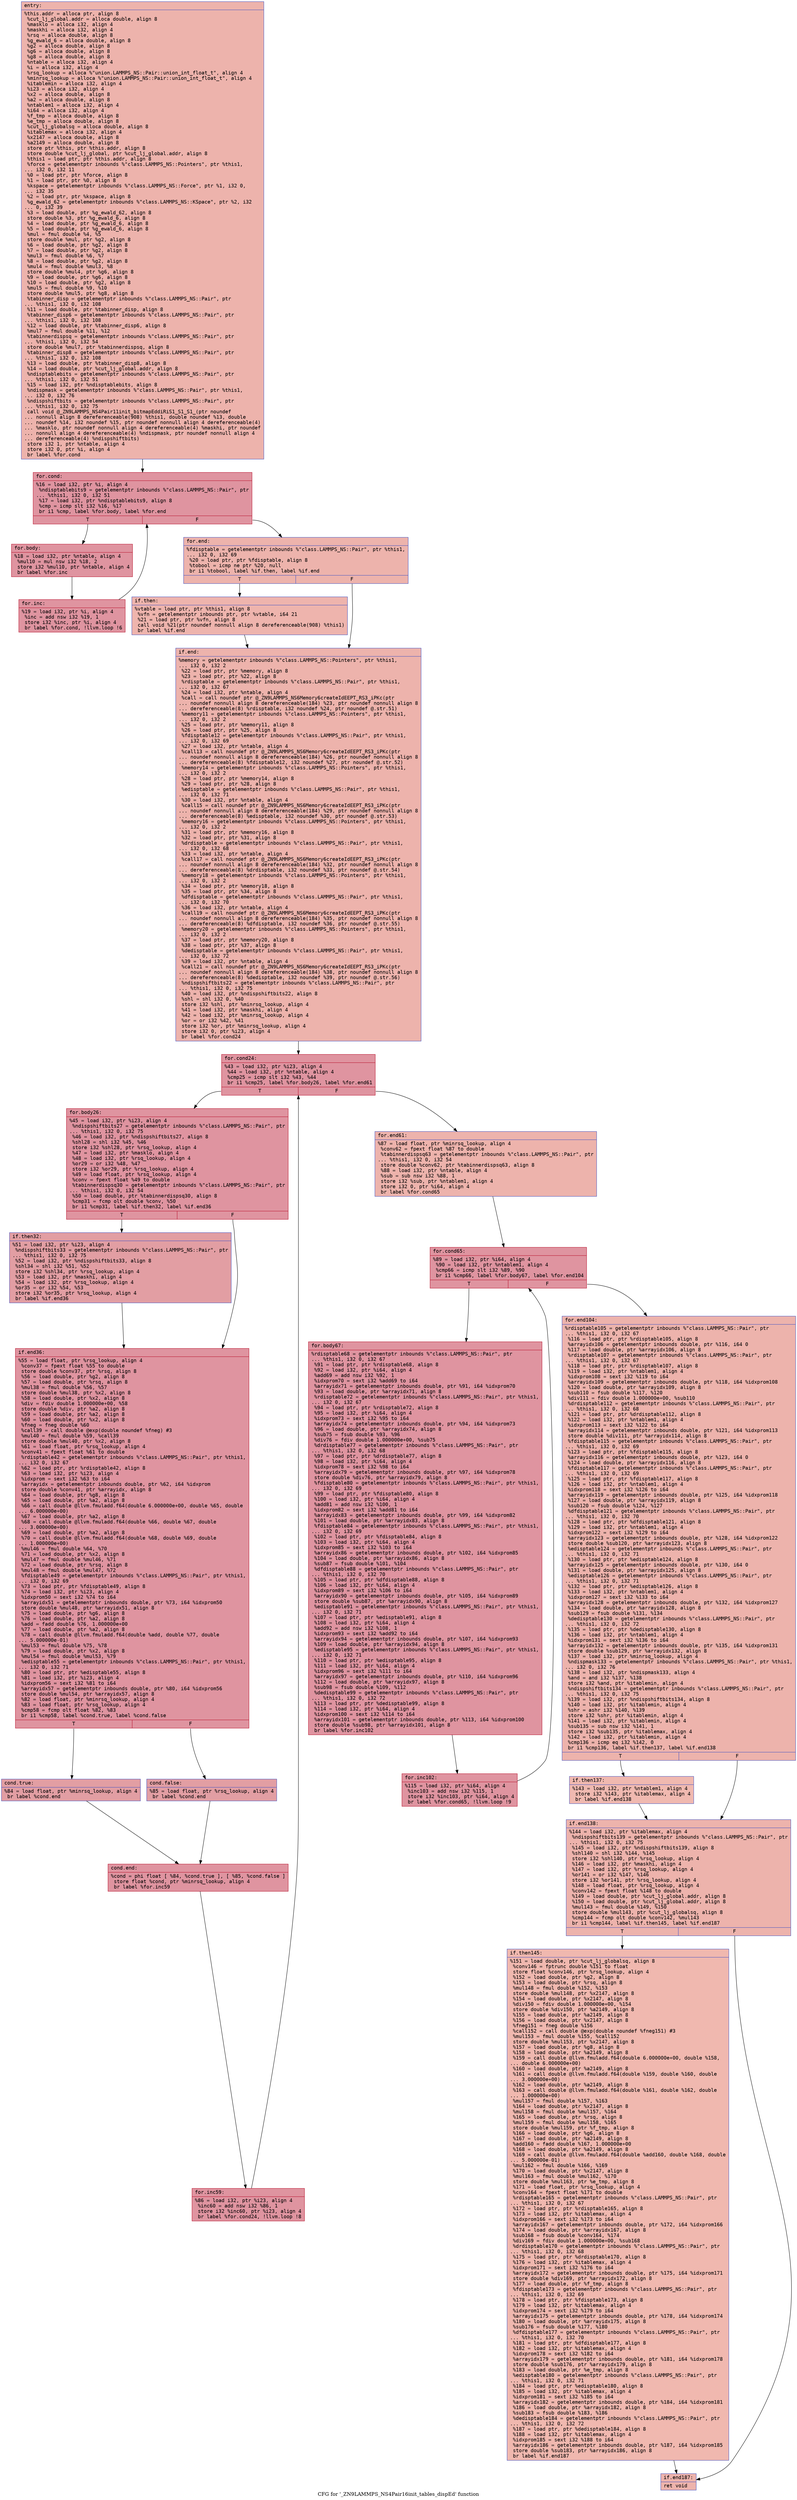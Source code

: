 digraph "CFG for '_ZN9LAMMPS_NS4Pair16init_tables_dispEd' function" {
	label="CFG for '_ZN9LAMMPS_NS4Pair16init_tables_dispEd' function";

	Node0x55f57326aa70 [shape=record,color="#3d50c3ff", style=filled, fillcolor="#d6524470" fontname="Courier",label="{entry:\l|  %this.addr = alloca ptr, align 8\l  %cut_lj_global.addr = alloca double, align 8\l  %masklo = alloca i32, align 4\l  %maskhi = alloca i32, align 4\l  %rsq = alloca double, align 8\l  %g_ewald_6 = alloca double, align 8\l  %g2 = alloca double, align 8\l  %g6 = alloca double, align 8\l  %g8 = alloca double, align 8\l  %ntable = alloca i32, align 4\l  %i = alloca i32, align 4\l  %rsq_lookup = alloca %\"union.LAMMPS_NS::Pair::union_int_float_t\", align 4\l  %minrsq_lookup = alloca %\"union.LAMMPS_NS::Pair::union_int_float_t\", align 4\l  %itablemin = alloca i32, align 4\l  %i23 = alloca i32, align 4\l  %x2 = alloca double, align 8\l  %a2 = alloca double, align 8\l  %ntablem1 = alloca i32, align 4\l  %i64 = alloca i32, align 4\l  %f_tmp = alloca double, align 8\l  %e_tmp = alloca double, align 8\l  %cut_lj_globalsq = alloca double, align 8\l  %itablemax = alloca i32, align 4\l  %x2147 = alloca double, align 8\l  %a2149 = alloca double, align 8\l  store ptr %this, ptr %this.addr, align 8\l  store double %cut_lj_global, ptr %cut_lj_global.addr, align 8\l  %this1 = load ptr, ptr %this.addr, align 8\l  %force = getelementptr inbounds %\"class.LAMMPS_NS::Pointers\", ptr %this1,\l... i32 0, i32 11\l  %0 = load ptr, ptr %force, align 8\l  %1 = load ptr, ptr %0, align 8\l  %kspace = getelementptr inbounds %\"class.LAMMPS_NS::Force\", ptr %1, i32 0,\l... i32 35\l  %2 = load ptr, ptr %kspace, align 8\l  %g_ewald_62 = getelementptr inbounds %\"class.LAMMPS_NS::KSpace\", ptr %2, i32\l... 0, i32 39\l  %3 = load double, ptr %g_ewald_62, align 8\l  store double %3, ptr %g_ewald_6, align 8\l  %4 = load double, ptr %g_ewald_6, align 8\l  %5 = load double, ptr %g_ewald_6, align 8\l  %mul = fmul double %4, %5\l  store double %mul, ptr %g2, align 8\l  %6 = load double, ptr %g2, align 8\l  %7 = load double, ptr %g2, align 8\l  %mul3 = fmul double %6, %7\l  %8 = load double, ptr %g2, align 8\l  %mul4 = fmul double %mul3, %8\l  store double %mul4, ptr %g6, align 8\l  %9 = load double, ptr %g6, align 8\l  %10 = load double, ptr %g2, align 8\l  %mul5 = fmul double %9, %10\l  store double %mul5, ptr %g8, align 8\l  %tabinner_disp = getelementptr inbounds %\"class.LAMMPS_NS::Pair\", ptr\l... %this1, i32 0, i32 108\l  %11 = load double, ptr %tabinner_disp, align 8\l  %tabinner_disp6 = getelementptr inbounds %\"class.LAMMPS_NS::Pair\", ptr\l... %this1, i32 0, i32 108\l  %12 = load double, ptr %tabinner_disp6, align 8\l  %mul7 = fmul double %11, %12\l  %tabinnerdispsq = getelementptr inbounds %\"class.LAMMPS_NS::Pair\", ptr\l... %this1, i32 0, i32 54\l  store double %mul7, ptr %tabinnerdispsq, align 8\l  %tabinner_disp8 = getelementptr inbounds %\"class.LAMMPS_NS::Pair\", ptr\l... %this1, i32 0, i32 108\l  %13 = load double, ptr %tabinner_disp8, align 8\l  %14 = load double, ptr %cut_lj_global.addr, align 8\l  %ndisptablebits = getelementptr inbounds %\"class.LAMMPS_NS::Pair\", ptr\l... %this1, i32 0, i32 51\l  %15 = load i32, ptr %ndisptablebits, align 8\l  %ndispmask = getelementptr inbounds %\"class.LAMMPS_NS::Pair\", ptr %this1,\l... i32 0, i32 76\l  %ndispshiftbits = getelementptr inbounds %\"class.LAMMPS_NS::Pair\", ptr\l... %this1, i32 0, i32 75\l  call void @_ZN9LAMMPS_NS4Pair11init_bitmapEddiRiS1_S1_S1_(ptr noundef\l... nonnull align 8 dereferenceable(908) %this1, double noundef %13, double\l... noundef %14, i32 noundef %15, ptr noundef nonnull align 4 dereferenceable(4)\l... %masklo, ptr noundef nonnull align 4 dereferenceable(4) %maskhi, ptr noundef\l... nonnull align 4 dereferenceable(4) %ndispmask, ptr noundef nonnull align 4\l... dereferenceable(4) %ndispshiftbits)\l  store i32 1, ptr %ntable, align 4\l  store i32 0, ptr %i, align 4\l  br label %for.cond\l}"];
	Node0x55f57326aa70 -> Node0x55f57326db10[tooltip="entry -> for.cond\nProbability 100.00%" ];
	Node0x55f57326db10 [shape=record,color="#b70d28ff", style=filled, fillcolor="#b70d2870" fontname="Courier",label="{for.cond:\l|  %16 = load i32, ptr %i, align 4\l  %ndisptablebits9 = getelementptr inbounds %\"class.LAMMPS_NS::Pair\", ptr\l... %this1, i32 0, i32 51\l  %17 = load i32, ptr %ndisptablebits9, align 8\l  %cmp = icmp slt i32 %16, %17\l  br i1 %cmp, label %for.body, label %for.end\l|{<s0>T|<s1>F}}"];
	Node0x55f57326db10:s0 -> Node0x55f57326ddc0[tooltip="for.cond -> for.body\nProbability 96.88%" ];
	Node0x55f57326db10:s1 -> Node0x55f57326de10[tooltip="for.cond -> for.end\nProbability 3.12%" ];
	Node0x55f57326ddc0 [shape=record,color="#b70d28ff", style=filled, fillcolor="#b70d2870" fontname="Courier",label="{for.body:\l|  %18 = load i32, ptr %ntable, align 4\l  %mul10 = mul nsw i32 %18, 2\l  store i32 %mul10, ptr %ntable, align 4\l  br label %for.inc\l}"];
	Node0x55f57326ddc0 -> Node0x55f57326bb80[tooltip="for.body -> for.inc\nProbability 100.00%" ];
	Node0x55f57326bb80 [shape=record,color="#b70d28ff", style=filled, fillcolor="#b70d2870" fontname="Courier",label="{for.inc:\l|  %19 = load i32, ptr %i, align 4\l  %inc = add nsw i32 %19, 1\l  store i32 %inc, ptr %i, align 4\l  br label %for.cond, !llvm.loop !6\l}"];
	Node0x55f57326bb80 -> Node0x55f57326db10[tooltip="for.inc -> for.cond\nProbability 100.00%" ];
	Node0x55f57326de10 [shape=record,color="#3d50c3ff", style=filled, fillcolor="#d6524470" fontname="Courier",label="{for.end:\l|  %fdisptable = getelementptr inbounds %\"class.LAMMPS_NS::Pair\", ptr %this1,\l... i32 0, i32 69\l  %20 = load ptr, ptr %fdisptable, align 8\l  %tobool = icmp ne ptr %20, null\l  br i1 %tobool, label %if.then, label %if.end\l|{<s0>T|<s1>F}}"];
	Node0x55f57326de10:s0 -> Node0x55f5731c5ba0[tooltip="for.end -> if.then\nProbability 62.50%" ];
	Node0x55f57326de10:s1 -> Node0x55f57326e970[tooltip="for.end -> if.end\nProbability 37.50%" ];
	Node0x55f5731c5ba0 [shape=record,color="#3d50c3ff", style=filled, fillcolor="#d8564670" fontname="Courier",label="{if.then:\l|  %vtable = load ptr, ptr %this1, align 8\l  %vfn = getelementptr inbounds ptr, ptr %vtable, i64 21\l  %21 = load ptr, ptr %vfn, align 8\l  call void %21(ptr noundef nonnull align 8 dereferenceable(908) %this1)\l  br label %if.end\l}"];
	Node0x55f5731c5ba0 -> Node0x55f57326e970[tooltip="if.then -> if.end\nProbability 100.00%" ];
	Node0x55f57326e970 [shape=record,color="#3d50c3ff", style=filled, fillcolor="#d6524470" fontname="Courier",label="{if.end:\l|  %memory = getelementptr inbounds %\"class.LAMMPS_NS::Pointers\", ptr %this1,\l... i32 0, i32 2\l  %22 = load ptr, ptr %memory, align 8\l  %23 = load ptr, ptr %22, align 8\l  %rdisptable = getelementptr inbounds %\"class.LAMMPS_NS::Pair\", ptr %this1,\l... i32 0, i32 67\l  %24 = load i32, ptr %ntable, align 4\l  %call = call noundef ptr @_ZN9LAMMPS_NS6Memory6createIdEEPT_RS3_iPKc(ptr\l... noundef nonnull align 8 dereferenceable(184) %23, ptr noundef nonnull align 8\l... dereferenceable(8) %rdisptable, i32 noundef %24, ptr noundef @.str.51)\l  %memory11 = getelementptr inbounds %\"class.LAMMPS_NS::Pointers\", ptr %this1,\l... i32 0, i32 2\l  %25 = load ptr, ptr %memory11, align 8\l  %26 = load ptr, ptr %25, align 8\l  %fdisptable12 = getelementptr inbounds %\"class.LAMMPS_NS::Pair\", ptr %this1,\l... i32 0, i32 69\l  %27 = load i32, ptr %ntable, align 4\l  %call13 = call noundef ptr @_ZN9LAMMPS_NS6Memory6createIdEEPT_RS3_iPKc(ptr\l... noundef nonnull align 8 dereferenceable(184) %26, ptr noundef nonnull align 8\l... dereferenceable(8) %fdisptable12, i32 noundef %27, ptr noundef @.str.52)\l  %memory14 = getelementptr inbounds %\"class.LAMMPS_NS::Pointers\", ptr %this1,\l... i32 0, i32 2\l  %28 = load ptr, ptr %memory14, align 8\l  %29 = load ptr, ptr %28, align 8\l  %edisptable = getelementptr inbounds %\"class.LAMMPS_NS::Pair\", ptr %this1,\l... i32 0, i32 71\l  %30 = load i32, ptr %ntable, align 4\l  %call15 = call noundef ptr @_ZN9LAMMPS_NS6Memory6createIdEEPT_RS3_iPKc(ptr\l... noundef nonnull align 8 dereferenceable(184) %29, ptr noundef nonnull align 8\l... dereferenceable(8) %edisptable, i32 noundef %30, ptr noundef @.str.53)\l  %memory16 = getelementptr inbounds %\"class.LAMMPS_NS::Pointers\", ptr %this1,\l... i32 0, i32 2\l  %31 = load ptr, ptr %memory16, align 8\l  %32 = load ptr, ptr %31, align 8\l  %drdisptable = getelementptr inbounds %\"class.LAMMPS_NS::Pair\", ptr %this1,\l... i32 0, i32 68\l  %33 = load i32, ptr %ntable, align 4\l  %call17 = call noundef ptr @_ZN9LAMMPS_NS6Memory6createIdEEPT_RS3_iPKc(ptr\l... noundef nonnull align 8 dereferenceable(184) %32, ptr noundef nonnull align 8\l... dereferenceable(8) %drdisptable, i32 noundef %33, ptr noundef @.str.54)\l  %memory18 = getelementptr inbounds %\"class.LAMMPS_NS::Pointers\", ptr %this1,\l... i32 0, i32 2\l  %34 = load ptr, ptr %memory18, align 8\l  %35 = load ptr, ptr %34, align 8\l  %dfdisptable = getelementptr inbounds %\"class.LAMMPS_NS::Pair\", ptr %this1,\l... i32 0, i32 70\l  %36 = load i32, ptr %ntable, align 4\l  %call19 = call noundef ptr @_ZN9LAMMPS_NS6Memory6createIdEEPT_RS3_iPKc(ptr\l... noundef nonnull align 8 dereferenceable(184) %35, ptr noundef nonnull align 8\l... dereferenceable(8) %dfdisptable, i32 noundef %36, ptr noundef @.str.55)\l  %memory20 = getelementptr inbounds %\"class.LAMMPS_NS::Pointers\", ptr %this1,\l... i32 0, i32 2\l  %37 = load ptr, ptr %memory20, align 8\l  %38 = load ptr, ptr %37, align 8\l  %dedisptable = getelementptr inbounds %\"class.LAMMPS_NS::Pair\", ptr %this1,\l... i32 0, i32 72\l  %39 = load i32, ptr %ntable, align 4\l  %call21 = call noundef ptr @_ZN9LAMMPS_NS6Memory6createIdEEPT_RS3_iPKc(ptr\l... noundef nonnull align 8 dereferenceable(184) %38, ptr noundef nonnull align 8\l... dereferenceable(8) %dedisptable, i32 noundef %39, ptr noundef @.str.56)\l  %ndispshiftbits22 = getelementptr inbounds %\"class.LAMMPS_NS::Pair\", ptr\l... %this1, i32 0, i32 75\l  %40 = load i32, ptr %ndispshiftbits22, align 8\l  %shl = shl i32 0, %40\l  store i32 %shl, ptr %minrsq_lookup, align 4\l  %41 = load i32, ptr %maskhi, align 4\l  %42 = load i32, ptr %minrsq_lookup, align 4\l  %or = or i32 %42, %41\l  store i32 %or, ptr %minrsq_lookup, align 4\l  store i32 0, ptr %i23, align 4\l  br label %for.cond24\l}"];
	Node0x55f57326e970 -> Node0x55f573271190[tooltip="if.end -> for.cond24\nProbability 100.00%" ];
	Node0x55f573271190 [shape=record,color="#b70d28ff", style=filled, fillcolor="#b70d2870" fontname="Courier",label="{for.cond24:\l|  %43 = load i32, ptr %i23, align 4\l  %44 = load i32, ptr %ntable, align 4\l  %cmp25 = icmp slt i32 %43, %44\l  br i1 %cmp25, label %for.body26, label %for.end61\l|{<s0>T|<s1>F}}"];
	Node0x55f573271190:s0 -> Node0x55f573271400[tooltip="for.cond24 -> for.body26\nProbability 96.88%" ];
	Node0x55f573271190:s1 -> Node0x55f573271450[tooltip="for.cond24 -> for.end61\nProbability 3.12%" ];
	Node0x55f573271400 [shape=record,color="#b70d28ff", style=filled, fillcolor="#b70d2870" fontname="Courier",label="{for.body26:\l|  %45 = load i32, ptr %i23, align 4\l  %ndispshiftbits27 = getelementptr inbounds %\"class.LAMMPS_NS::Pair\", ptr\l... %this1, i32 0, i32 75\l  %46 = load i32, ptr %ndispshiftbits27, align 8\l  %shl28 = shl i32 %45, %46\l  store i32 %shl28, ptr %rsq_lookup, align 4\l  %47 = load i32, ptr %masklo, align 4\l  %48 = load i32, ptr %rsq_lookup, align 4\l  %or29 = or i32 %48, %47\l  store i32 %or29, ptr %rsq_lookup, align 4\l  %49 = load float, ptr %rsq_lookup, align 4\l  %conv = fpext float %49 to double\l  %tabinnerdispsq30 = getelementptr inbounds %\"class.LAMMPS_NS::Pair\", ptr\l... %this1, i32 0, i32 54\l  %50 = load double, ptr %tabinnerdispsq30, align 8\l  %cmp31 = fcmp olt double %conv, %50\l  br i1 %cmp31, label %if.then32, label %if.end36\l|{<s0>T|<s1>F}}"];
	Node0x55f573271400:s0 -> Node0x55f5732726b0[tooltip="for.body26 -> if.then32\nProbability 50.00%" ];
	Node0x55f573271400:s1 -> Node0x55f573272700[tooltip="for.body26 -> if.end36\nProbability 50.00%" ];
	Node0x55f5732726b0 [shape=record,color="#3d50c3ff", style=filled, fillcolor="#be242e70" fontname="Courier",label="{if.then32:\l|  %51 = load i32, ptr %i23, align 4\l  %ndispshiftbits33 = getelementptr inbounds %\"class.LAMMPS_NS::Pair\", ptr\l... %this1, i32 0, i32 75\l  %52 = load i32, ptr %ndispshiftbits33, align 8\l  %shl34 = shl i32 %51, %52\l  store i32 %shl34, ptr %rsq_lookup, align 4\l  %53 = load i32, ptr %maskhi, align 4\l  %54 = load i32, ptr %rsq_lookup, align 4\l  %or35 = or i32 %54, %53\l  store i32 %or35, ptr %rsq_lookup, align 4\l  br label %if.end36\l}"];
	Node0x55f5732726b0 -> Node0x55f573272700[tooltip="if.then32 -> if.end36\nProbability 100.00%" ];
	Node0x55f573272700 [shape=record,color="#b70d28ff", style=filled, fillcolor="#b70d2870" fontname="Courier",label="{if.end36:\l|  %55 = load float, ptr %rsq_lookup, align 4\l  %conv37 = fpext float %55 to double\l  store double %conv37, ptr %rsq, align 8\l  %56 = load double, ptr %g2, align 8\l  %57 = load double, ptr %rsq, align 8\l  %mul38 = fmul double %56, %57\l  store double %mul38, ptr %x2, align 8\l  %58 = load double, ptr %x2, align 8\l  %div = fdiv double 1.000000e+00, %58\l  store double %div, ptr %a2, align 8\l  %59 = load double, ptr %a2, align 8\l  %60 = load double, ptr %x2, align 8\l  %fneg = fneg double %60\l  %call39 = call double @exp(double noundef %fneg) #3\l  %mul40 = fmul double %59, %call39\l  store double %mul40, ptr %x2, align 8\l  %61 = load float, ptr %rsq_lookup, align 4\l  %conv41 = fpext float %61 to double\l  %rdisptable42 = getelementptr inbounds %\"class.LAMMPS_NS::Pair\", ptr %this1,\l... i32 0, i32 67\l  %62 = load ptr, ptr %rdisptable42, align 8\l  %63 = load i32, ptr %i23, align 4\l  %idxprom = sext i32 %63 to i64\l  %arrayidx = getelementptr inbounds double, ptr %62, i64 %idxprom\l  store double %conv41, ptr %arrayidx, align 8\l  %64 = load double, ptr %g8, align 8\l  %65 = load double, ptr %a2, align 8\l  %66 = call double @llvm.fmuladd.f64(double 6.000000e+00, double %65, double\l... 6.000000e+00)\l  %67 = load double, ptr %a2, align 8\l  %68 = call double @llvm.fmuladd.f64(double %66, double %67, double\l... 3.000000e+00)\l  %69 = load double, ptr %a2, align 8\l  %70 = call double @llvm.fmuladd.f64(double %68, double %69, double\l... 1.000000e+00)\l  %mul46 = fmul double %64, %70\l  %71 = load double, ptr %x2, align 8\l  %mul47 = fmul double %mul46, %71\l  %72 = load double, ptr %rsq, align 8\l  %mul48 = fmul double %mul47, %72\l  %fdisptable49 = getelementptr inbounds %\"class.LAMMPS_NS::Pair\", ptr %this1,\l... i32 0, i32 69\l  %73 = load ptr, ptr %fdisptable49, align 8\l  %74 = load i32, ptr %i23, align 4\l  %idxprom50 = sext i32 %74 to i64\l  %arrayidx51 = getelementptr inbounds double, ptr %73, i64 %idxprom50\l  store double %mul48, ptr %arrayidx51, align 8\l  %75 = load double, ptr %g6, align 8\l  %76 = load double, ptr %a2, align 8\l  %add = fadd double %76, 1.000000e+00\l  %77 = load double, ptr %a2, align 8\l  %78 = call double @llvm.fmuladd.f64(double %add, double %77, double\l... 5.000000e-01)\l  %mul53 = fmul double %75, %78\l  %79 = load double, ptr %x2, align 8\l  %mul54 = fmul double %mul53, %79\l  %edisptable55 = getelementptr inbounds %\"class.LAMMPS_NS::Pair\", ptr %this1,\l... i32 0, i32 71\l  %80 = load ptr, ptr %edisptable55, align 8\l  %81 = load i32, ptr %i23, align 4\l  %idxprom56 = sext i32 %81 to i64\l  %arrayidx57 = getelementptr inbounds double, ptr %80, i64 %idxprom56\l  store double %mul54, ptr %arrayidx57, align 8\l  %82 = load float, ptr %minrsq_lookup, align 4\l  %83 = load float, ptr %rsq_lookup, align 4\l  %cmp58 = fcmp olt float %82, %83\l  br i1 %cmp58, label %cond.true, label %cond.false\l|{<s0>T|<s1>F}}"];
	Node0x55f573272700:s0 -> Node0x55f573275880[tooltip="if.end36 -> cond.true\nProbability 50.00%" ];
	Node0x55f573272700:s1 -> Node0x55f573275900[tooltip="if.end36 -> cond.false\nProbability 50.00%" ];
	Node0x55f573275880 [shape=record,color="#3d50c3ff", style=filled, fillcolor="#be242e70" fontname="Courier",label="{cond.true:\l|  %84 = load float, ptr %minrsq_lookup, align 4\l  br label %cond.end\l}"];
	Node0x55f573275880 -> Node0x55f573275ab0[tooltip="cond.true -> cond.end\nProbability 100.00%" ];
	Node0x55f573275900 [shape=record,color="#3d50c3ff", style=filled, fillcolor="#be242e70" fontname="Courier",label="{cond.false:\l|  %85 = load float, ptr %rsq_lookup, align 4\l  br label %cond.end\l}"];
	Node0x55f573275900 -> Node0x55f573275ab0[tooltip="cond.false -> cond.end\nProbability 100.00%" ];
	Node0x55f573275ab0 [shape=record,color="#b70d28ff", style=filled, fillcolor="#b70d2870" fontname="Courier",label="{cond.end:\l|  %cond = phi float [ %84, %cond.true ], [ %85, %cond.false ]\l  store float %cond, ptr %minrsq_lookup, align 4\l  br label %for.inc59\l}"];
	Node0x55f573275ab0 -> Node0x55f573275d50[tooltip="cond.end -> for.inc59\nProbability 100.00%" ];
	Node0x55f573275d50 [shape=record,color="#b70d28ff", style=filled, fillcolor="#b70d2870" fontname="Courier",label="{for.inc59:\l|  %86 = load i32, ptr %i23, align 4\l  %inc60 = add nsw i32 %86, 1\l  store i32 %inc60, ptr %i23, align 4\l  br label %for.cond24, !llvm.loop !8\l}"];
	Node0x55f573275d50 -> Node0x55f573271190[tooltip="for.inc59 -> for.cond24\nProbability 100.00%" ];
	Node0x55f573271450 [shape=record,color="#3d50c3ff", style=filled, fillcolor="#d6524470" fontname="Courier",label="{for.end61:\l|  %87 = load float, ptr %minrsq_lookup, align 4\l  %conv62 = fpext float %87 to double\l  %tabinnerdispsq63 = getelementptr inbounds %\"class.LAMMPS_NS::Pair\", ptr\l... %this1, i32 0, i32 54\l  store double %conv62, ptr %tabinnerdispsq63, align 8\l  %88 = load i32, ptr %ntable, align 4\l  %sub = sub nsw i32 %88, 1\l  store i32 %sub, ptr %ntablem1, align 4\l  store i32 0, ptr %i64, align 4\l  br label %for.cond65\l}"];
	Node0x55f573271450 -> Node0x55f573276770[tooltip="for.end61 -> for.cond65\nProbability 100.00%" ];
	Node0x55f573276770 [shape=record,color="#b70d28ff", style=filled, fillcolor="#b70d2870" fontname="Courier",label="{for.cond65:\l|  %89 = load i32, ptr %i64, align 4\l  %90 = load i32, ptr %ntablem1, align 4\l  %cmp66 = icmp slt i32 %89, %90\l  br i1 %cmp66, label %for.body67, label %for.end104\l|{<s0>T|<s1>F}}"];
	Node0x55f573276770:s0 -> Node0x55f5732769e0[tooltip="for.cond65 -> for.body67\nProbability 96.88%" ];
	Node0x55f573276770:s1 -> Node0x55f573276a30[tooltip="for.cond65 -> for.end104\nProbability 3.12%" ];
	Node0x55f5732769e0 [shape=record,color="#b70d28ff", style=filled, fillcolor="#b70d2870" fontname="Courier",label="{for.body67:\l|  %rdisptable68 = getelementptr inbounds %\"class.LAMMPS_NS::Pair\", ptr\l... %this1, i32 0, i32 67\l  %91 = load ptr, ptr %rdisptable68, align 8\l  %92 = load i32, ptr %i64, align 4\l  %add69 = add nsw i32 %92, 1\l  %idxprom70 = sext i32 %add69 to i64\l  %arrayidx71 = getelementptr inbounds double, ptr %91, i64 %idxprom70\l  %93 = load double, ptr %arrayidx71, align 8\l  %rdisptable72 = getelementptr inbounds %\"class.LAMMPS_NS::Pair\", ptr %this1,\l... i32 0, i32 67\l  %94 = load ptr, ptr %rdisptable72, align 8\l  %95 = load i32, ptr %i64, align 4\l  %idxprom73 = sext i32 %95 to i64\l  %arrayidx74 = getelementptr inbounds double, ptr %94, i64 %idxprom73\l  %96 = load double, ptr %arrayidx74, align 8\l  %sub75 = fsub double %93, %96\l  %div76 = fdiv double 1.000000e+00, %sub75\l  %drdisptable77 = getelementptr inbounds %\"class.LAMMPS_NS::Pair\", ptr\l... %this1, i32 0, i32 68\l  %97 = load ptr, ptr %drdisptable77, align 8\l  %98 = load i32, ptr %i64, align 4\l  %idxprom78 = sext i32 %98 to i64\l  %arrayidx79 = getelementptr inbounds double, ptr %97, i64 %idxprom78\l  store double %div76, ptr %arrayidx79, align 8\l  %fdisptable80 = getelementptr inbounds %\"class.LAMMPS_NS::Pair\", ptr %this1,\l... i32 0, i32 69\l  %99 = load ptr, ptr %fdisptable80, align 8\l  %100 = load i32, ptr %i64, align 4\l  %add81 = add nsw i32 %100, 1\l  %idxprom82 = sext i32 %add81 to i64\l  %arrayidx83 = getelementptr inbounds double, ptr %99, i64 %idxprom82\l  %101 = load double, ptr %arrayidx83, align 8\l  %fdisptable84 = getelementptr inbounds %\"class.LAMMPS_NS::Pair\", ptr %this1,\l... i32 0, i32 69\l  %102 = load ptr, ptr %fdisptable84, align 8\l  %103 = load i32, ptr %i64, align 4\l  %idxprom85 = sext i32 %103 to i64\l  %arrayidx86 = getelementptr inbounds double, ptr %102, i64 %idxprom85\l  %104 = load double, ptr %arrayidx86, align 8\l  %sub87 = fsub double %101, %104\l  %dfdisptable88 = getelementptr inbounds %\"class.LAMMPS_NS::Pair\", ptr\l... %this1, i32 0, i32 70\l  %105 = load ptr, ptr %dfdisptable88, align 8\l  %106 = load i32, ptr %i64, align 4\l  %idxprom89 = sext i32 %106 to i64\l  %arrayidx90 = getelementptr inbounds double, ptr %105, i64 %idxprom89\l  store double %sub87, ptr %arrayidx90, align 8\l  %edisptable91 = getelementptr inbounds %\"class.LAMMPS_NS::Pair\", ptr %this1,\l... i32 0, i32 71\l  %107 = load ptr, ptr %edisptable91, align 8\l  %108 = load i32, ptr %i64, align 4\l  %add92 = add nsw i32 %108, 1\l  %idxprom93 = sext i32 %add92 to i64\l  %arrayidx94 = getelementptr inbounds double, ptr %107, i64 %idxprom93\l  %109 = load double, ptr %arrayidx94, align 8\l  %edisptable95 = getelementptr inbounds %\"class.LAMMPS_NS::Pair\", ptr %this1,\l... i32 0, i32 71\l  %110 = load ptr, ptr %edisptable95, align 8\l  %111 = load i32, ptr %i64, align 4\l  %idxprom96 = sext i32 %111 to i64\l  %arrayidx97 = getelementptr inbounds double, ptr %110, i64 %idxprom96\l  %112 = load double, ptr %arrayidx97, align 8\l  %sub98 = fsub double %109, %112\l  %dedisptable99 = getelementptr inbounds %\"class.LAMMPS_NS::Pair\", ptr\l... %this1, i32 0, i32 72\l  %113 = load ptr, ptr %dedisptable99, align 8\l  %114 = load i32, ptr %i64, align 4\l  %idxprom100 = sext i32 %114 to i64\l  %arrayidx101 = getelementptr inbounds double, ptr %113, i64 %idxprom100\l  store double %sub98, ptr %arrayidx101, align 8\l  br label %for.inc102\l}"];
	Node0x55f5732769e0 -> Node0x55f573279b40[tooltip="for.body67 -> for.inc102\nProbability 100.00%" ];
	Node0x55f573279b40 [shape=record,color="#b70d28ff", style=filled, fillcolor="#b70d2870" fontname="Courier",label="{for.inc102:\l|  %115 = load i32, ptr %i64, align 4\l  %inc103 = add nsw i32 %115, 1\l  store i32 %inc103, ptr %i64, align 4\l  br label %for.cond65, !llvm.loop !9\l}"];
	Node0x55f573279b40 -> Node0x55f573276770[tooltip="for.inc102 -> for.cond65\nProbability 100.00%" ];
	Node0x55f573276a30 [shape=record,color="#3d50c3ff", style=filled, fillcolor="#d6524470" fontname="Courier",label="{for.end104:\l|  %rdisptable105 = getelementptr inbounds %\"class.LAMMPS_NS::Pair\", ptr\l... %this1, i32 0, i32 67\l  %116 = load ptr, ptr %rdisptable105, align 8\l  %arrayidx106 = getelementptr inbounds double, ptr %116, i64 0\l  %117 = load double, ptr %arrayidx106, align 8\l  %rdisptable107 = getelementptr inbounds %\"class.LAMMPS_NS::Pair\", ptr\l... %this1, i32 0, i32 67\l  %118 = load ptr, ptr %rdisptable107, align 8\l  %119 = load i32, ptr %ntablem1, align 4\l  %idxprom108 = sext i32 %119 to i64\l  %arrayidx109 = getelementptr inbounds double, ptr %118, i64 %idxprom108\l  %120 = load double, ptr %arrayidx109, align 8\l  %sub110 = fsub double %117, %120\l  %div111 = fdiv double 1.000000e+00, %sub110\l  %drdisptable112 = getelementptr inbounds %\"class.LAMMPS_NS::Pair\", ptr\l... %this1, i32 0, i32 68\l  %121 = load ptr, ptr %drdisptable112, align 8\l  %122 = load i32, ptr %ntablem1, align 4\l  %idxprom113 = sext i32 %122 to i64\l  %arrayidx114 = getelementptr inbounds double, ptr %121, i64 %idxprom113\l  store double %div111, ptr %arrayidx114, align 8\l  %fdisptable115 = getelementptr inbounds %\"class.LAMMPS_NS::Pair\", ptr\l... %this1, i32 0, i32 69\l  %123 = load ptr, ptr %fdisptable115, align 8\l  %arrayidx116 = getelementptr inbounds double, ptr %123, i64 0\l  %124 = load double, ptr %arrayidx116, align 8\l  %fdisptable117 = getelementptr inbounds %\"class.LAMMPS_NS::Pair\", ptr\l... %this1, i32 0, i32 69\l  %125 = load ptr, ptr %fdisptable117, align 8\l  %126 = load i32, ptr %ntablem1, align 4\l  %idxprom118 = sext i32 %126 to i64\l  %arrayidx119 = getelementptr inbounds double, ptr %125, i64 %idxprom118\l  %127 = load double, ptr %arrayidx119, align 8\l  %sub120 = fsub double %124, %127\l  %dfdisptable121 = getelementptr inbounds %\"class.LAMMPS_NS::Pair\", ptr\l... %this1, i32 0, i32 70\l  %128 = load ptr, ptr %dfdisptable121, align 8\l  %129 = load i32, ptr %ntablem1, align 4\l  %idxprom122 = sext i32 %129 to i64\l  %arrayidx123 = getelementptr inbounds double, ptr %128, i64 %idxprom122\l  store double %sub120, ptr %arrayidx123, align 8\l  %edisptable124 = getelementptr inbounds %\"class.LAMMPS_NS::Pair\", ptr\l... %this1, i32 0, i32 71\l  %130 = load ptr, ptr %edisptable124, align 8\l  %arrayidx125 = getelementptr inbounds double, ptr %130, i64 0\l  %131 = load double, ptr %arrayidx125, align 8\l  %edisptable126 = getelementptr inbounds %\"class.LAMMPS_NS::Pair\", ptr\l... %this1, i32 0, i32 71\l  %132 = load ptr, ptr %edisptable126, align 8\l  %133 = load i32, ptr %ntablem1, align 4\l  %idxprom127 = sext i32 %133 to i64\l  %arrayidx128 = getelementptr inbounds double, ptr %132, i64 %idxprom127\l  %134 = load double, ptr %arrayidx128, align 8\l  %sub129 = fsub double %131, %134\l  %dedisptable130 = getelementptr inbounds %\"class.LAMMPS_NS::Pair\", ptr\l... %this1, i32 0, i32 72\l  %135 = load ptr, ptr %dedisptable130, align 8\l  %136 = load i32, ptr %ntablem1, align 4\l  %idxprom131 = sext i32 %136 to i64\l  %arrayidx132 = getelementptr inbounds double, ptr %135, i64 %idxprom131\l  store double %sub129, ptr %arrayidx132, align 8\l  %137 = load i32, ptr %minrsq_lookup, align 4\l  %ndispmask133 = getelementptr inbounds %\"class.LAMMPS_NS::Pair\", ptr %this1,\l... i32 0, i32 76\l  %138 = load i32, ptr %ndispmask133, align 4\l  %and = and i32 %137, %138\l  store i32 %and, ptr %itablemin, align 4\l  %ndispshiftbits134 = getelementptr inbounds %\"class.LAMMPS_NS::Pair\", ptr\l... %this1, i32 0, i32 75\l  %139 = load i32, ptr %ndispshiftbits134, align 8\l  %140 = load i32, ptr %itablemin, align 4\l  %shr = ashr i32 %140, %139\l  store i32 %shr, ptr %itablemin, align 4\l  %141 = load i32, ptr %itablemin, align 4\l  %sub135 = sub nsw i32 %141, 1\l  store i32 %sub135, ptr %itablemax, align 4\l  %142 = load i32, ptr %itablemin, align 4\l  %cmp136 = icmp eq i32 %142, 0\l  br i1 %cmp136, label %if.then137, label %if.end138\l|{<s0>T|<s1>F}}"];
	Node0x55f573276a30:s0 -> Node0x55f573273f10[tooltip="for.end104 -> if.then137\nProbability 37.50%" ];
	Node0x55f573276a30:s1 -> Node0x55f573273f60[tooltip="for.end104 -> if.end138\nProbability 62.50%" ];
	Node0x55f573273f10 [shape=record,color="#3d50c3ff", style=filled, fillcolor="#de614d70" fontname="Courier",label="{if.then137:\l|  %143 = load i32, ptr %ntablem1, align 4\l  store i32 %143, ptr %itablemax, align 4\l  br label %if.end138\l}"];
	Node0x55f573273f10 -> Node0x55f573273f60[tooltip="if.then137 -> if.end138\nProbability 100.00%" ];
	Node0x55f573273f60 [shape=record,color="#3d50c3ff", style=filled, fillcolor="#d6524470" fontname="Courier",label="{if.end138:\l|  %144 = load i32, ptr %itablemax, align 4\l  %ndispshiftbits139 = getelementptr inbounds %\"class.LAMMPS_NS::Pair\", ptr\l... %this1, i32 0, i32 75\l  %145 = load i32, ptr %ndispshiftbits139, align 8\l  %shl140 = shl i32 %144, %145\l  store i32 %shl140, ptr %rsq_lookup, align 4\l  %146 = load i32, ptr %maskhi, align 4\l  %147 = load i32, ptr %rsq_lookup, align 4\l  %or141 = or i32 %147, %146\l  store i32 %or141, ptr %rsq_lookup, align 4\l  %148 = load float, ptr %rsq_lookup, align 4\l  %conv142 = fpext float %148 to double\l  %149 = load double, ptr %cut_lj_global.addr, align 8\l  %150 = load double, ptr %cut_lj_global.addr, align 8\l  %mul143 = fmul double %149, %150\l  store double %mul143, ptr %cut_lj_globalsq, align 8\l  %cmp144 = fcmp olt double %conv142, %mul143\l  br i1 %cmp144, label %if.then145, label %if.end187\l|{<s0>T|<s1>F}}"];
	Node0x55f573273f60:s0 -> Node0x55f57327e550[tooltip="if.end138 -> if.then145\nProbability 50.00%" ];
	Node0x55f573273f60:s1 -> Node0x55f57327e5a0[tooltip="if.end138 -> if.end187\nProbability 50.00%" ];
	Node0x55f57327e550 [shape=record,color="#3d50c3ff", style=filled, fillcolor="#dc5d4a70" fontname="Courier",label="{if.then145:\l|  %151 = load double, ptr %cut_lj_globalsq, align 8\l  %conv146 = fptrunc double %151 to float\l  store float %conv146, ptr %rsq_lookup, align 4\l  %152 = load double, ptr %g2, align 8\l  %153 = load double, ptr %rsq, align 8\l  %mul148 = fmul double %152, %153\l  store double %mul148, ptr %x2147, align 8\l  %154 = load double, ptr %x2147, align 8\l  %div150 = fdiv double 1.000000e+00, %154\l  store double %div150, ptr %a2149, align 8\l  %155 = load double, ptr %a2149, align 8\l  %156 = load double, ptr %x2147, align 8\l  %fneg151 = fneg double %156\l  %call152 = call double @exp(double noundef %fneg151) #3\l  %mul153 = fmul double %155, %call152\l  store double %mul153, ptr %x2147, align 8\l  %157 = load double, ptr %g8, align 8\l  %158 = load double, ptr %a2149, align 8\l  %159 = call double @llvm.fmuladd.f64(double 6.000000e+00, double %158,\l... double 6.000000e+00)\l  %160 = load double, ptr %a2149, align 8\l  %161 = call double @llvm.fmuladd.f64(double %159, double %160, double\l... 3.000000e+00)\l  %162 = load double, ptr %a2149, align 8\l  %163 = call double @llvm.fmuladd.f64(double %161, double %162, double\l... 1.000000e+00)\l  %mul157 = fmul double %157, %163\l  %164 = load double, ptr %x2147, align 8\l  %mul158 = fmul double %mul157, %164\l  %165 = load double, ptr %rsq, align 8\l  %mul159 = fmul double %mul158, %165\l  store double %mul159, ptr %f_tmp, align 8\l  %166 = load double, ptr %g6, align 8\l  %167 = load double, ptr %a2149, align 8\l  %add160 = fadd double %167, 1.000000e+00\l  %168 = load double, ptr %a2149, align 8\l  %169 = call double @llvm.fmuladd.f64(double %add160, double %168, double\l... 5.000000e-01)\l  %mul162 = fmul double %166, %169\l  %170 = load double, ptr %x2147, align 8\l  %mul163 = fmul double %mul162, %170\l  store double %mul163, ptr %e_tmp, align 8\l  %171 = load float, ptr %rsq_lookup, align 4\l  %conv164 = fpext float %171 to double\l  %rdisptable165 = getelementptr inbounds %\"class.LAMMPS_NS::Pair\", ptr\l... %this1, i32 0, i32 67\l  %172 = load ptr, ptr %rdisptable165, align 8\l  %173 = load i32, ptr %itablemax, align 4\l  %idxprom166 = sext i32 %173 to i64\l  %arrayidx167 = getelementptr inbounds double, ptr %172, i64 %idxprom166\l  %174 = load double, ptr %arrayidx167, align 8\l  %sub168 = fsub double %conv164, %174\l  %div169 = fdiv double 1.000000e+00, %sub168\l  %drdisptable170 = getelementptr inbounds %\"class.LAMMPS_NS::Pair\", ptr\l... %this1, i32 0, i32 68\l  %175 = load ptr, ptr %drdisptable170, align 8\l  %176 = load i32, ptr %itablemax, align 4\l  %idxprom171 = sext i32 %176 to i64\l  %arrayidx172 = getelementptr inbounds double, ptr %175, i64 %idxprom171\l  store double %div169, ptr %arrayidx172, align 8\l  %177 = load double, ptr %f_tmp, align 8\l  %fdisptable173 = getelementptr inbounds %\"class.LAMMPS_NS::Pair\", ptr\l... %this1, i32 0, i32 69\l  %178 = load ptr, ptr %fdisptable173, align 8\l  %179 = load i32, ptr %itablemax, align 4\l  %idxprom174 = sext i32 %179 to i64\l  %arrayidx175 = getelementptr inbounds double, ptr %178, i64 %idxprom174\l  %180 = load double, ptr %arrayidx175, align 8\l  %sub176 = fsub double %177, %180\l  %dfdisptable177 = getelementptr inbounds %\"class.LAMMPS_NS::Pair\", ptr\l... %this1, i32 0, i32 70\l  %181 = load ptr, ptr %dfdisptable177, align 8\l  %182 = load i32, ptr %itablemax, align 4\l  %idxprom178 = sext i32 %182 to i64\l  %arrayidx179 = getelementptr inbounds double, ptr %181, i64 %idxprom178\l  store double %sub176, ptr %arrayidx179, align 8\l  %183 = load double, ptr %e_tmp, align 8\l  %edisptable180 = getelementptr inbounds %\"class.LAMMPS_NS::Pair\", ptr\l... %this1, i32 0, i32 71\l  %184 = load ptr, ptr %edisptable180, align 8\l  %185 = load i32, ptr %itablemax, align 4\l  %idxprom181 = sext i32 %185 to i64\l  %arrayidx182 = getelementptr inbounds double, ptr %184, i64 %idxprom181\l  %186 = load double, ptr %arrayidx182, align 8\l  %sub183 = fsub double %183, %186\l  %dedisptable184 = getelementptr inbounds %\"class.LAMMPS_NS::Pair\", ptr\l... %this1, i32 0, i32 72\l  %187 = load ptr, ptr %dedisptable184, align 8\l  %188 = load i32, ptr %itablemax, align 4\l  %idxprom185 = sext i32 %188 to i64\l  %arrayidx186 = getelementptr inbounds double, ptr %187, i64 %idxprom185\l  store double %sub183, ptr %arrayidx186, align 8\l  br label %if.end187\l}"];
	Node0x55f57327e550 -> Node0x55f57327e5a0[tooltip="if.then145 -> if.end187\nProbability 100.00%" ];
	Node0x55f57327e5a0 [shape=record,color="#3d50c3ff", style=filled, fillcolor="#d6524470" fontname="Courier",label="{if.end187:\l|  ret void\l}"];
}
